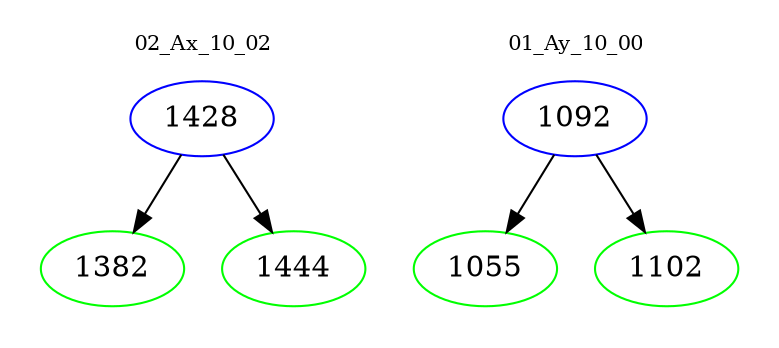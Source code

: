digraph{
subgraph cluster_0 {
color = white
label = "02_Ax_10_02";
fontsize=10;
T0_1428 [label="1428", color="blue"]
T0_1428 -> T0_1382 [color="black"]
T0_1382 [label="1382", color="green"]
T0_1428 -> T0_1444 [color="black"]
T0_1444 [label="1444", color="green"]
}
subgraph cluster_1 {
color = white
label = "01_Ay_10_00";
fontsize=10;
T1_1092 [label="1092", color="blue"]
T1_1092 -> T1_1055 [color="black"]
T1_1055 [label="1055", color="green"]
T1_1092 -> T1_1102 [color="black"]
T1_1102 [label="1102", color="green"]
}
}
